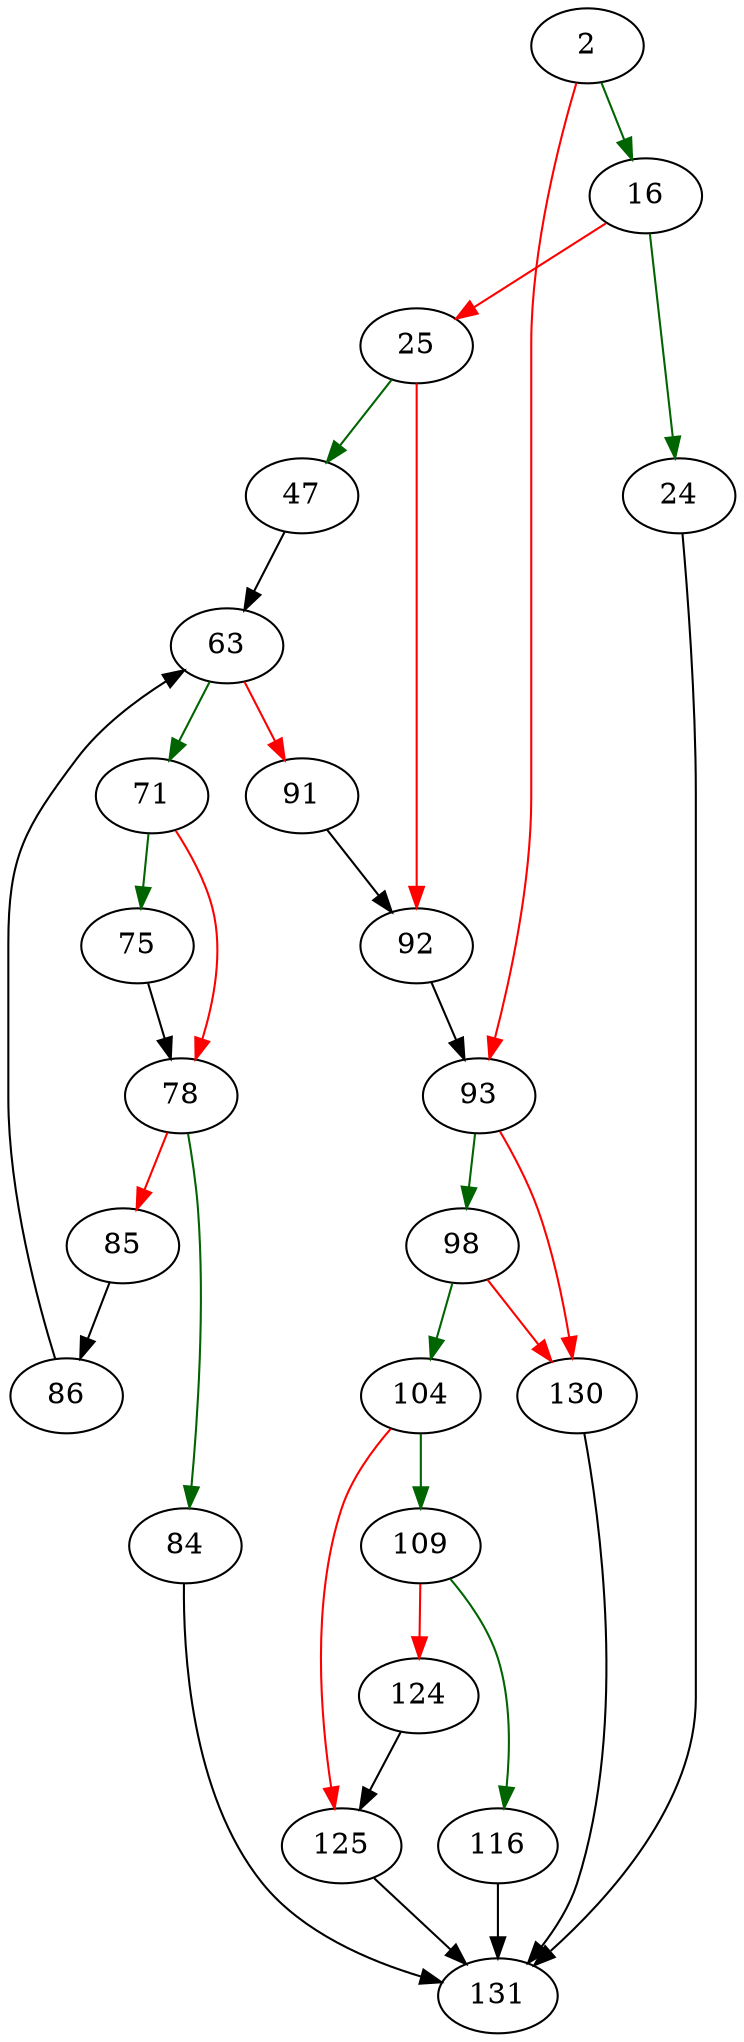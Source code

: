 strict digraph "fcntlSizeHint" {
	// Node definitions.
	2 [entry=true];
	16;
	93;
	24;
	25;
	131;
	47;
	92;
	63;
	71;
	91;
	75;
	78;
	84;
	85;
	86;
	98;
	130;
	104;
	109;
	125;
	116;
	124;

	// Edge definitions.
	2 -> 16 [
		color=darkgreen
		cond=true
	];
	2 -> 93 [
		color=red
		cond=false
	];
	16 -> 24 [
		color=darkgreen
		cond=true
	];
	16 -> 25 [
		color=red
		cond=false
	];
	93 -> 98 [
		color=darkgreen
		cond=true
	];
	93 -> 130 [
		color=red
		cond=false
	];
	24 -> 131;
	25 -> 47 [
		color=darkgreen
		cond=true
	];
	25 -> 92 [
		color=red
		cond=false
	];
	47 -> 63;
	92 -> 93;
	63 -> 71 [
		color=darkgreen
		cond=true
	];
	63 -> 91 [
		color=red
		cond=false
	];
	71 -> 75 [
		color=darkgreen
		cond=true
	];
	71 -> 78 [
		color=red
		cond=false
	];
	91 -> 92;
	75 -> 78;
	78 -> 84 [
		color=darkgreen
		cond=true
	];
	78 -> 85 [
		color=red
		cond=false
	];
	84 -> 131;
	85 -> 86;
	86 -> 63;
	98 -> 130 [
		color=red
		cond=false
	];
	98 -> 104 [
		color=darkgreen
		cond=true
	];
	130 -> 131;
	104 -> 109 [
		color=darkgreen
		cond=true
	];
	104 -> 125 [
		color=red
		cond=false
	];
	109 -> 116 [
		color=darkgreen
		cond=true
	];
	109 -> 124 [
		color=red
		cond=false
	];
	125 -> 131;
	116 -> 131;
	124 -> 125;
}